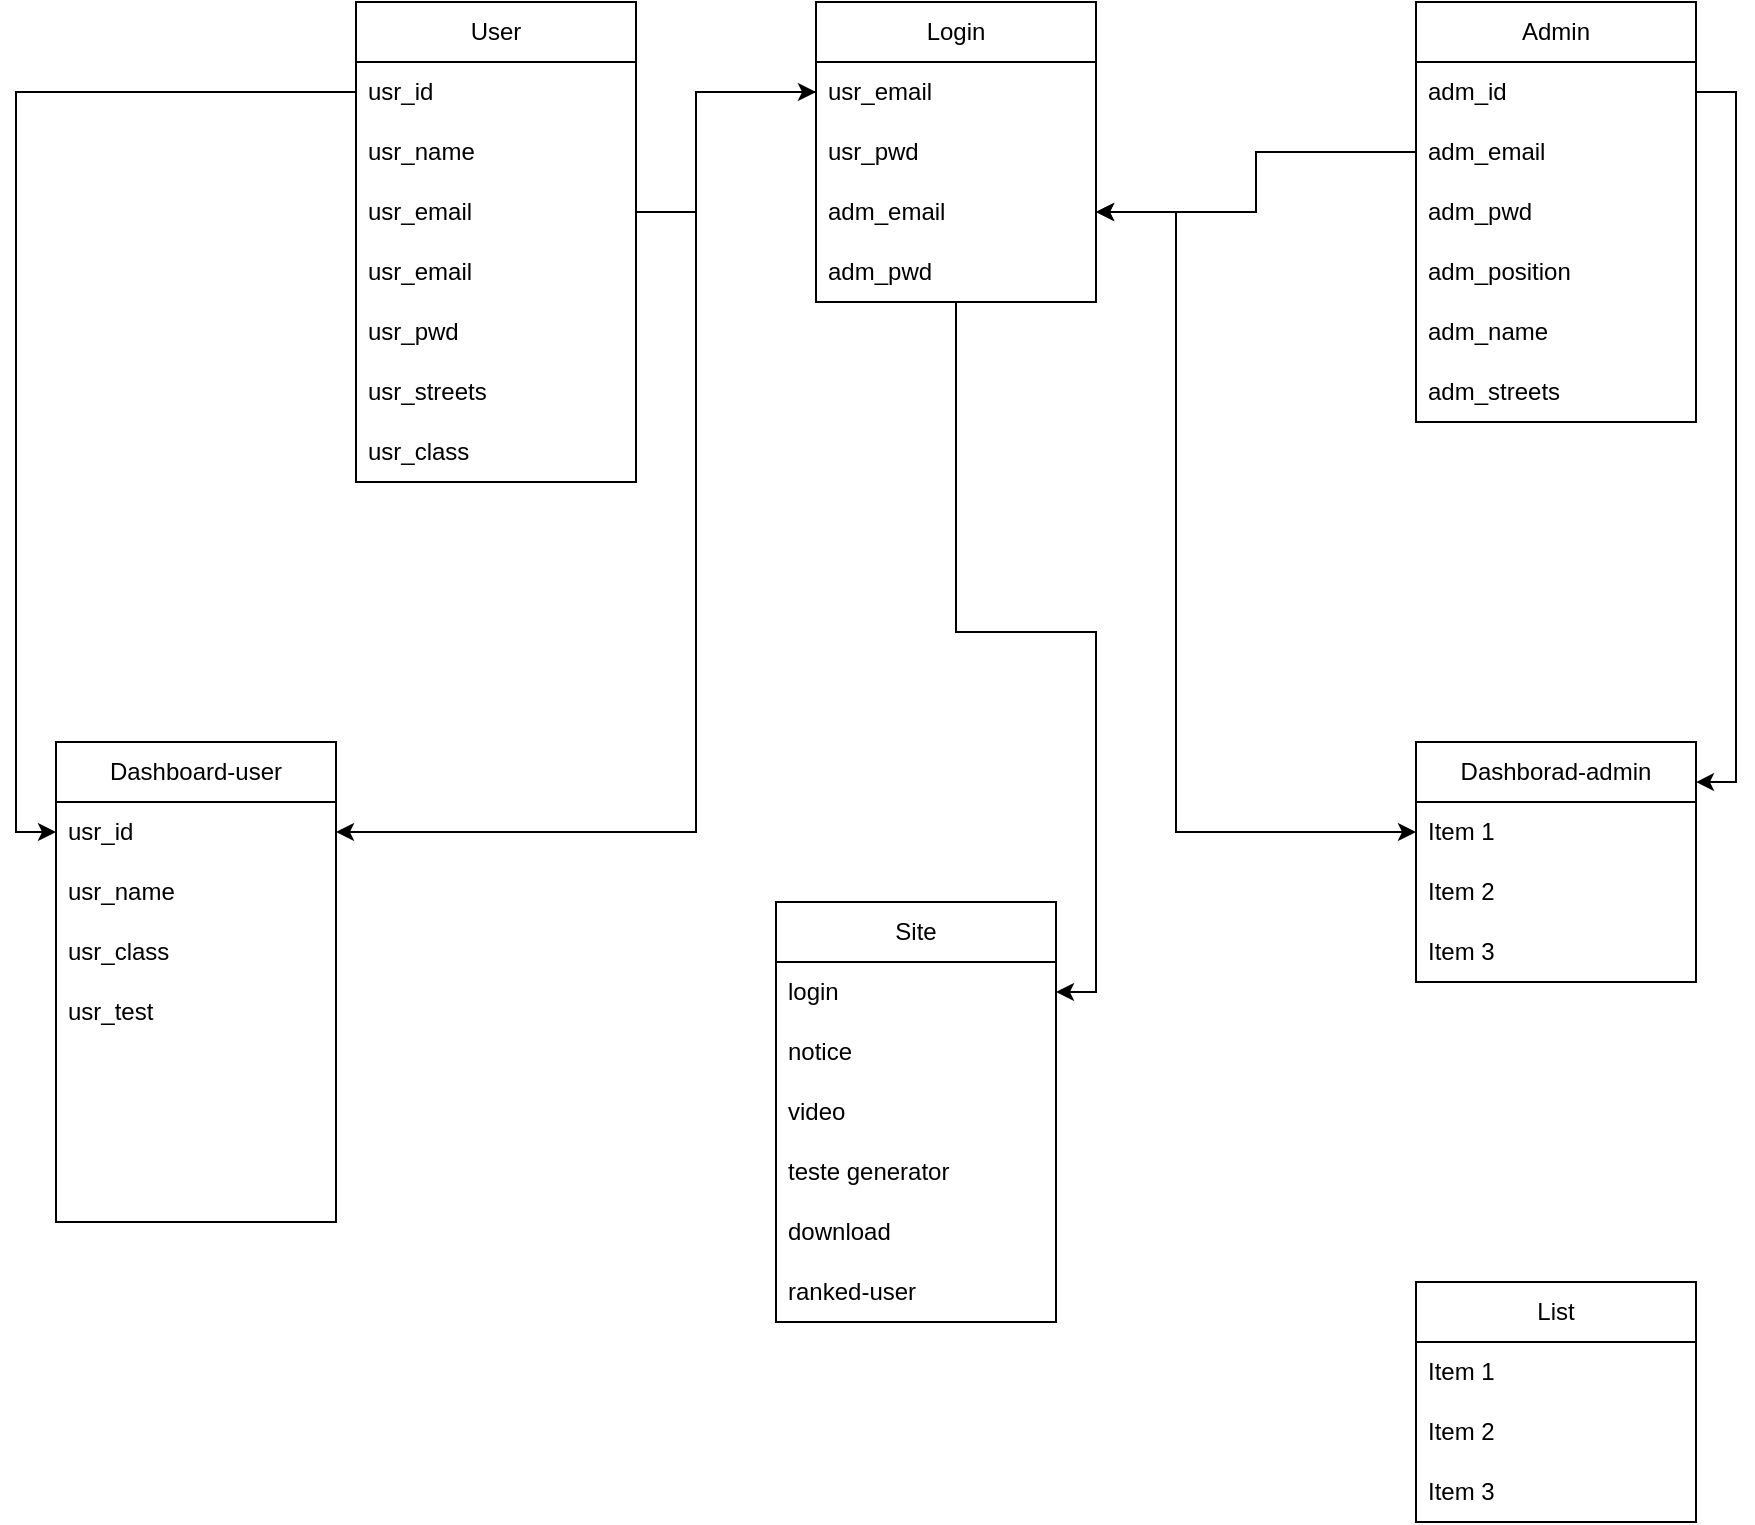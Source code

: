 <mxfile version="21.6.9" type="github">
  <diagram id="C5RBs43oDa-KdzZeNtuy" name="Page-1">
    <mxGraphModel dx="2220" dy="766" grid="1" gridSize="10" guides="1" tooltips="1" connect="1" arrows="1" fold="1" page="1" pageScale="1" pageWidth="827" pageHeight="1169" math="0" shadow="0">
      <root>
        <mxCell id="WIyWlLk6GJQsqaUBKTNV-0" />
        <mxCell id="WIyWlLk6GJQsqaUBKTNV-1" parent="WIyWlLk6GJQsqaUBKTNV-0" />
        <mxCell id="9utrqnura1f7ABesC-N5-0" value="User" style="swimlane;fontStyle=0;childLayout=stackLayout;horizontal=1;startSize=30;horizontalStack=0;resizeParent=1;resizeParentMax=0;resizeLast=0;collapsible=1;marginBottom=0;whiteSpace=wrap;html=1;" vertex="1" parent="WIyWlLk6GJQsqaUBKTNV-1">
          <mxGeometry x="-30" y="40" width="140" height="240" as="geometry" />
        </mxCell>
        <mxCell id="9utrqnura1f7ABesC-N5-1" value="usr_id" style="text;strokeColor=none;fillColor=none;align=left;verticalAlign=middle;spacingLeft=4;spacingRight=4;overflow=hidden;points=[[0,0.5],[1,0.5]];portConstraint=eastwest;rotatable=0;whiteSpace=wrap;html=1;" vertex="1" parent="9utrqnura1f7ABesC-N5-0">
          <mxGeometry y="30" width="140" height="30" as="geometry" />
        </mxCell>
        <mxCell id="9utrqnura1f7ABesC-N5-2" value="usr_name" style="text;strokeColor=none;fillColor=none;align=left;verticalAlign=middle;spacingLeft=4;spacingRight=4;overflow=hidden;points=[[0,0.5],[1,0.5]];portConstraint=eastwest;rotatable=0;whiteSpace=wrap;html=1;" vertex="1" parent="9utrqnura1f7ABesC-N5-0">
          <mxGeometry y="60" width="140" height="30" as="geometry" />
        </mxCell>
        <mxCell id="9utrqnura1f7ABesC-N5-43" value="usr_email" style="text;strokeColor=none;fillColor=none;align=left;verticalAlign=middle;spacingLeft=4;spacingRight=4;overflow=hidden;points=[[0,0.5],[1,0.5]];portConstraint=eastwest;rotatable=0;whiteSpace=wrap;html=1;" vertex="1" parent="9utrqnura1f7ABesC-N5-0">
          <mxGeometry y="90" width="140" height="30" as="geometry" />
        </mxCell>
        <mxCell id="9utrqnura1f7ABesC-N5-3" value="usr_email" style="text;strokeColor=none;fillColor=none;align=left;verticalAlign=middle;spacingLeft=4;spacingRight=4;overflow=hidden;points=[[0,0.5],[1,0.5]];portConstraint=eastwest;rotatable=0;whiteSpace=wrap;html=1;" vertex="1" parent="9utrqnura1f7ABesC-N5-0">
          <mxGeometry y="120" width="140" height="30" as="geometry" />
        </mxCell>
        <mxCell id="9utrqnura1f7ABesC-N5-17" value="usr_pwd" style="text;strokeColor=none;fillColor=none;align=left;verticalAlign=middle;spacingLeft=4;spacingRight=4;overflow=hidden;points=[[0,0.5],[1,0.5]];portConstraint=eastwest;rotatable=0;whiteSpace=wrap;html=1;" vertex="1" parent="9utrqnura1f7ABesC-N5-0">
          <mxGeometry y="150" width="140" height="30" as="geometry" />
        </mxCell>
        <mxCell id="9utrqnura1f7ABesC-N5-18" value="usr_streets" style="text;strokeColor=none;fillColor=none;align=left;verticalAlign=middle;spacingLeft=4;spacingRight=4;overflow=hidden;points=[[0,0.5],[1,0.5]];portConstraint=eastwest;rotatable=0;whiteSpace=wrap;html=1;" vertex="1" parent="9utrqnura1f7ABesC-N5-0">
          <mxGeometry y="180" width="140" height="30" as="geometry" />
        </mxCell>
        <mxCell id="9utrqnura1f7ABesC-N5-19" value="usr_class" style="text;strokeColor=none;fillColor=none;align=left;verticalAlign=middle;spacingLeft=4;spacingRight=4;overflow=hidden;points=[[0,0.5],[1,0.5]];portConstraint=eastwest;rotatable=0;whiteSpace=wrap;html=1;" vertex="1" parent="9utrqnura1f7ABesC-N5-0">
          <mxGeometry y="210" width="140" height="30" as="geometry" />
        </mxCell>
        <mxCell id="9utrqnura1f7ABesC-N5-31" style="edgeStyle=orthogonalEdgeStyle;rounded=0;orthogonalLoop=1;jettySize=auto;html=1;" edge="1" parent="WIyWlLk6GJQsqaUBKTNV-1" source="9utrqnura1f7ABesC-N5-5" target="9utrqnura1f7ABesC-N5-28">
          <mxGeometry relative="1" as="geometry" />
        </mxCell>
        <mxCell id="9utrqnura1f7ABesC-N5-5" value="Login" style="swimlane;fontStyle=0;childLayout=stackLayout;horizontal=1;startSize=30;horizontalStack=0;resizeParent=1;resizeParentMax=0;resizeLast=0;collapsible=1;marginBottom=0;whiteSpace=wrap;html=1;" vertex="1" parent="WIyWlLk6GJQsqaUBKTNV-1">
          <mxGeometry x="200" y="40" width="140" height="150" as="geometry" />
        </mxCell>
        <mxCell id="9utrqnura1f7ABesC-N5-6" value="usr_email" style="text;strokeColor=none;fillColor=none;align=left;verticalAlign=middle;spacingLeft=4;spacingRight=4;overflow=hidden;points=[[0,0.5],[1,0.5]];portConstraint=eastwest;rotatable=0;whiteSpace=wrap;html=1;" vertex="1" parent="9utrqnura1f7ABesC-N5-5">
          <mxGeometry y="30" width="140" height="30" as="geometry" />
        </mxCell>
        <mxCell id="9utrqnura1f7ABesC-N5-7" value="usr_pwd" style="text;strokeColor=none;fillColor=none;align=left;verticalAlign=middle;spacingLeft=4;spacingRight=4;overflow=hidden;points=[[0,0.5],[1,0.5]];portConstraint=eastwest;rotatable=0;whiteSpace=wrap;html=1;" vertex="1" parent="9utrqnura1f7ABesC-N5-5">
          <mxGeometry y="60" width="140" height="30" as="geometry" />
        </mxCell>
        <mxCell id="9utrqnura1f7ABesC-N5-8" value="adm_email" style="text;strokeColor=none;fillColor=none;align=left;verticalAlign=middle;spacingLeft=4;spacingRight=4;overflow=hidden;points=[[0,0.5],[1,0.5]];portConstraint=eastwest;rotatable=0;whiteSpace=wrap;html=1;" vertex="1" parent="9utrqnura1f7ABesC-N5-5">
          <mxGeometry y="90" width="140" height="30" as="geometry" />
        </mxCell>
        <mxCell id="9utrqnura1f7ABesC-N5-20" value="adm_pwd" style="text;strokeColor=none;fillColor=none;align=left;verticalAlign=middle;spacingLeft=4;spacingRight=4;overflow=hidden;points=[[0,0.5],[1,0.5]];portConstraint=eastwest;rotatable=0;whiteSpace=wrap;html=1;" vertex="1" parent="9utrqnura1f7ABesC-N5-5">
          <mxGeometry y="120" width="140" height="30" as="geometry" />
        </mxCell>
        <mxCell id="9utrqnura1f7ABesC-N5-27" value="Site" style="swimlane;fontStyle=0;childLayout=stackLayout;horizontal=1;startSize=30;horizontalStack=0;resizeParent=1;resizeParentMax=0;resizeLast=0;collapsible=1;marginBottom=0;whiteSpace=wrap;html=1;" vertex="1" parent="WIyWlLk6GJQsqaUBKTNV-1">
          <mxGeometry x="180" y="490" width="140" height="210" as="geometry" />
        </mxCell>
        <mxCell id="9utrqnura1f7ABesC-N5-28" value="login" style="text;strokeColor=none;fillColor=none;align=left;verticalAlign=middle;spacingLeft=4;spacingRight=4;overflow=hidden;points=[[0,0.5],[1,0.5]];portConstraint=eastwest;rotatable=0;whiteSpace=wrap;html=1;" vertex="1" parent="9utrqnura1f7ABesC-N5-27">
          <mxGeometry y="30" width="140" height="30" as="geometry" />
        </mxCell>
        <mxCell id="9utrqnura1f7ABesC-N5-30" value="notice" style="text;strokeColor=none;fillColor=none;align=left;verticalAlign=middle;spacingLeft=4;spacingRight=4;overflow=hidden;points=[[0,0.5],[1,0.5]];portConstraint=eastwest;rotatable=0;whiteSpace=wrap;html=1;" vertex="1" parent="9utrqnura1f7ABesC-N5-27">
          <mxGeometry y="60" width="140" height="30" as="geometry" />
        </mxCell>
        <mxCell id="9utrqnura1f7ABesC-N5-29" value="video" style="text;strokeColor=none;fillColor=none;align=left;verticalAlign=middle;spacingLeft=4;spacingRight=4;overflow=hidden;points=[[0,0.5],[1,0.5]];portConstraint=eastwest;rotatable=0;whiteSpace=wrap;html=1;" vertex="1" parent="9utrqnura1f7ABesC-N5-27">
          <mxGeometry y="90" width="140" height="30" as="geometry" />
        </mxCell>
        <mxCell id="9utrqnura1f7ABesC-N5-32" value="teste generator" style="text;strokeColor=none;fillColor=none;align=left;verticalAlign=middle;spacingLeft=4;spacingRight=4;overflow=hidden;points=[[0,0.5],[1,0.5]];portConstraint=eastwest;rotatable=0;whiteSpace=wrap;html=1;" vertex="1" parent="9utrqnura1f7ABesC-N5-27">
          <mxGeometry y="120" width="140" height="30" as="geometry" />
        </mxCell>
        <mxCell id="9utrqnura1f7ABesC-N5-33" value="download" style="text;strokeColor=none;fillColor=none;align=left;verticalAlign=middle;spacingLeft=4;spacingRight=4;overflow=hidden;points=[[0,0.5],[1,0.5]];portConstraint=eastwest;rotatable=0;whiteSpace=wrap;html=1;" vertex="1" parent="9utrqnura1f7ABesC-N5-27">
          <mxGeometry y="150" width="140" height="30" as="geometry" />
        </mxCell>
        <mxCell id="9utrqnura1f7ABesC-N5-67" value="ranked-user" style="text;strokeColor=none;fillColor=none;align=left;verticalAlign=middle;spacingLeft=4;spacingRight=4;overflow=hidden;points=[[0,0.5],[1,0.5]];portConstraint=eastwest;rotatable=0;whiteSpace=wrap;html=1;" vertex="1" parent="9utrqnura1f7ABesC-N5-27">
          <mxGeometry y="180" width="140" height="30" as="geometry" />
        </mxCell>
        <mxCell id="9utrqnura1f7ABesC-N5-34" value="Dashboard-user" style="swimlane;fontStyle=0;childLayout=stackLayout;horizontal=1;startSize=30;horizontalStack=0;resizeParent=1;resizeParentMax=0;resizeLast=0;collapsible=1;marginBottom=0;whiteSpace=wrap;html=1;" vertex="1" parent="WIyWlLk6GJQsqaUBKTNV-1">
          <mxGeometry x="-180" y="410" width="140" height="240" as="geometry" />
        </mxCell>
        <mxCell id="9utrqnura1f7ABesC-N5-35" value="usr_id" style="text;strokeColor=none;fillColor=none;align=left;verticalAlign=middle;spacingLeft=4;spacingRight=4;overflow=hidden;points=[[0,0.5],[1,0.5]];portConstraint=eastwest;rotatable=0;whiteSpace=wrap;html=1;" vertex="1" parent="9utrqnura1f7ABesC-N5-34">
          <mxGeometry y="30" width="140" height="30" as="geometry" />
        </mxCell>
        <mxCell id="9utrqnura1f7ABesC-N5-36" value="usr_name" style="text;strokeColor=none;fillColor=none;align=left;verticalAlign=middle;spacingLeft=4;spacingRight=4;overflow=hidden;points=[[0,0.5],[1,0.5]];portConstraint=eastwest;rotatable=0;whiteSpace=wrap;html=1;" vertex="1" parent="9utrqnura1f7ABesC-N5-34">
          <mxGeometry y="60" width="140" height="30" as="geometry" />
        </mxCell>
        <mxCell id="9utrqnura1f7ABesC-N5-37" value="usr_class" style="text;strokeColor=none;fillColor=none;align=left;verticalAlign=middle;spacingLeft=4;spacingRight=4;overflow=hidden;points=[[0,0.5],[1,0.5]];portConstraint=eastwest;rotatable=0;whiteSpace=wrap;html=1;" vertex="1" parent="9utrqnura1f7ABesC-N5-34">
          <mxGeometry y="90" width="140" height="30" as="geometry" />
        </mxCell>
        <mxCell id="9utrqnura1f7ABesC-N5-71" value="usr_test" style="text;strokeColor=none;fillColor=none;align=left;verticalAlign=middle;spacingLeft=4;spacingRight=4;overflow=hidden;points=[[0,0.5],[1,0.5]];portConstraint=eastwest;rotatable=0;whiteSpace=wrap;html=1;" vertex="1" parent="9utrqnura1f7ABesC-N5-34">
          <mxGeometry y="120" width="140" height="30" as="geometry" />
        </mxCell>
        <mxCell id="9utrqnura1f7ABesC-N5-70" style="text;strokeColor=none;fillColor=none;align=left;verticalAlign=middle;spacingLeft=4;spacingRight=4;overflow=hidden;points=[[0,0.5],[1,0.5]];portConstraint=eastwest;rotatable=0;whiteSpace=wrap;html=1;" vertex="1" parent="9utrqnura1f7ABesC-N5-34">
          <mxGeometry y="150" width="140" height="30" as="geometry" />
        </mxCell>
        <mxCell id="9utrqnura1f7ABesC-N5-69" style="text;strokeColor=none;fillColor=none;align=left;verticalAlign=middle;spacingLeft=4;spacingRight=4;overflow=hidden;points=[[0,0.5],[1,0.5]];portConstraint=eastwest;rotatable=0;whiteSpace=wrap;html=1;" vertex="1" parent="9utrqnura1f7ABesC-N5-34">
          <mxGeometry y="180" width="140" height="30" as="geometry" />
        </mxCell>
        <mxCell id="9utrqnura1f7ABesC-N5-68" style="text;strokeColor=none;fillColor=none;align=left;verticalAlign=middle;spacingLeft=4;spacingRight=4;overflow=hidden;points=[[0,0.5],[1,0.5]];portConstraint=eastwest;rotatable=0;whiteSpace=wrap;html=1;" vertex="1" parent="9utrqnura1f7ABesC-N5-34">
          <mxGeometry y="210" width="140" height="30" as="geometry" />
        </mxCell>
        <mxCell id="9utrqnura1f7ABesC-N5-38" value="Dashborad-admin" style="swimlane;fontStyle=0;childLayout=stackLayout;horizontal=1;startSize=30;horizontalStack=0;resizeParent=1;resizeParentMax=0;resizeLast=0;collapsible=1;marginBottom=0;whiteSpace=wrap;html=1;" vertex="1" parent="WIyWlLk6GJQsqaUBKTNV-1">
          <mxGeometry x="500" y="410" width="140" height="120" as="geometry" />
        </mxCell>
        <mxCell id="9utrqnura1f7ABesC-N5-39" value="Item 1" style="text;strokeColor=none;fillColor=none;align=left;verticalAlign=middle;spacingLeft=4;spacingRight=4;overflow=hidden;points=[[0,0.5],[1,0.5]];portConstraint=eastwest;rotatable=0;whiteSpace=wrap;html=1;" vertex="1" parent="9utrqnura1f7ABesC-N5-38">
          <mxGeometry y="30" width="140" height="30" as="geometry" />
        </mxCell>
        <mxCell id="9utrqnura1f7ABesC-N5-40" value="Item 2" style="text;strokeColor=none;fillColor=none;align=left;verticalAlign=middle;spacingLeft=4;spacingRight=4;overflow=hidden;points=[[0,0.5],[1,0.5]];portConstraint=eastwest;rotatable=0;whiteSpace=wrap;html=1;" vertex="1" parent="9utrqnura1f7ABesC-N5-38">
          <mxGeometry y="60" width="140" height="30" as="geometry" />
        </mxCell>
        <mxCell id="9utrqnura1f7ABesC-N5-41" value="Item 3" style="text;strokeColor=none;fillColor=none;align=left;verticalAlign=middle;spacingLeft=4;spacingRight=4;overflow=hidden;points=[[0,0.5],[1,0.5]];portConstraint=eastwest;rotatable=0;whiteSpace=wrap;html=1;" vertex="1" parent="9utrqnura1f7ABesC-N5-38">
          <mxGeometry y="90" width="140" height="30" as="geometry" />
        </mxCell>
        <mxCell id="9utrqnura1f7ABesC-N5-45" value="" style="endArrow=classic;startArrow=classic;html=1;rounded=0;exitX=1;exitY=0.5;exitDx=0;exitDy=0;entryX=0;entryY=0.5;entryDx=0;entryDy=0;" edge="1" parent="WIyWlLk6GJQsqaUBKTNV-1" source="9utrqnura1f7ABesC-N5-8" target="9utrqnura1f7ABesC-N5-39">
          <mxGeometry width="50" height="50" relative="1" as="geometry">
            <mxPoint x="370" y="430" as="sourcePoint" />
            <mxPoint x="610" y="60" as="targetPoint" />
            <Array as="points">
              <mxPoint x="380" y="145" />
              <mxPoint x="380" y="455" />
            </Array>
          </mxGeometry>
        </mxCell>
        <mxCell id="9utrqnura1f7ABesC-N5-47" value="List" style="swimlane;fontStyle=0;childLayout=stackLayout;horizontal=1;startSize=30;horizontalStack=0;resizeParent=1;resizeParentMax=0;resizeLast=0;collapsible=1;marginBottom=0;whiteSpace=wrap;html=1;" vertex="1" parent="WIyWlLk6GJQsqaUBKTNV-1">
          <mxGeometry x="500" y="680" width="140" height="120" as="geometry" />
        </mxCell>
        <mxCell id="9utrqnura1f7ABesC-N5-48" value="Item 1" style="text;strokeColor=none;fillColor=none;align=left;verticalAlign=middle;spacingLeft=4;spacingRight=4;overflow=hidden;points=[[0,0.5],[1,0.5]];portConstraint=eastwest;rotatable=0;whiteSpace=wrap;html=1;" vertex="1" parent="9utrqnura1f7ABesC-N5-47">
          <mxGeometry y="30" width="140" height="30" as="geometry" />
        </mxCell>
        <mxCell id="9utrqnura1f7ABesC-N5-49" value="Item 2" style="text;strokeColor=none;fillColor=none;align=left;verticalAlign=middle;spacingLeft=4;spacingRight=4;overflow=hidden;points=[[0,0.5],[1,0.5]];portConstraint=eastwest;rotatable=0;whiteSpace=wrap;html=1;" vertex="1" parent="9utrqnura1f7ABesC-N5-47">
          <mxGeometry y="60" width="140" height="30" as="geometry" />
        </mxCell>
        <mxCell id="9utrqnura1f7ABesC-N5-50" value="Item 3" style="text;strokeColor=none;fillColor=none;align=left;verticalAlign=middle;spacingLeft=4;spacingRight=4;overflow=hidden;points=[[0,0.5],[1,0.5]];portConstraint=eastwest;rotatable=0;whiteSpace=wrap;html=1;" vertex="1" parent="9utrqnura1f7ABesC-N5-47">
          <mxGeometry y="90" width="140" height="30" as="geometry" />
        </mxCell>
        <mxCell id="9utrqnura1f7ABesC-N5-51" value="Admin" style="swimlane;fontStyle=0;childLayout=stackLayout;horizontal=1;startSize=30;horizontalStack=0;resizeParent=1;resizeParentMax=0;resizeLast=0;collapsible=1;marginBottom=0;whiteSpace=wrap;html=1;" vertex="1" parent="WIyWlLk6GJQsqaUBKTNV-1">
          <mxGeometry x="500" y="40" width="140" height="210" as="geometry" />
        </mxCell>
        <mxCell id="9utrqnura1f7ABesC-N5-60" value="adm_id" style="text;strokeColor=none;fillColor=none;align=left;verticalAlign=middle;spacingLeft=4;spacingRight=4;overflow=hidden;points=[[0,0.5],[1,0.5]];portConstraint=eastwest;rotatable=0;whiteSpace=wrap;html=1;" vertex="1" parent="9utrqnura1f7ABesC-N5-51">
          <mxGeometry y="30" width="140" height="30" as="geometry" />
        </mxCell>
        <mxCell id="9utrqnura1f7ABesC-N5-52" value="adm_email" style="text;strokeColor=none;fillColor=none;align=left;verticalAlign=middle;spacingLeft=4;spacingRight=4;overflow=hidden;points=[[0,0.5],[1,0.5]];portConstraint=eastwest;rotatable=0;whiteSpace=wrap;html=1;" vertex="1" parent="9utrqnura1f7ABesC-N5-51">
          <mxGeometry y="60" width="140" height="30" as="geometry" />
        </mxCell>
        <mxCell id="9utrqnura1f7ABesC-N5-53" value="adm_pwd" style="text;strokeColor=none;fillColor=none;align=left;verticalAlign=middle;spacingLeft=4;spacingRight=4;overflow=hidden;points=[[0,0.5],[1,0.5]];portConstraint=eastwest;rotatable=0;whiteSpace=wrap;html=1;" vertex="1" parent="9utrqnura1f7ABesC-N5-51">
          <mxGeometry y="90" width="140" height="30" as="geometry" />
        </mxCell>
        <mxCell id="9utrqnura1f7ABesC-N5-54" value="adm_position" style="text;strokeColor=none;fillColor=none;align=left;verticalAlign=middle;spacingLeft=4;spacingRight=4;overflow=hidden;points=[[0,0.5],[1,0.5]];portConstraint=eastwest;rotatable=0;whiteSpace=wrap;html=1;" vertex="1" parent="9utrqnura1f7ABesC-N5-51">
          <mxGeometry y="120" width="140" height="30" as="geometry" />
        </mxCell>
        <mxCell id="9utrqnura1f7ABesC-N5-55" value="adm_name" style="text;strokeColor=none;fillColor=none;align=left;verticalAlign=middle;spacingLeft=4;spacingRight=4;overflow=hidden;points=[[0,0.5],[1,0.5]];portConstraint=eastwest;rotatable=0;whiteSpace=wrap;html=1;" vertex="1" parent="9utrqnura1f7ABesC-N5-51">
          <mxGeometry y="150" width="140" height="30" as="geometry" />
        </mxCell>
        <mxCell id="9utrqnura1f7ABesC-N5-56" value="adm_streets" style="text;strokeColor=none;fillColor=none;align=left;verticalAlign=middle;spacingLeft=4;spacingRight=4;overflow=hidden;points=[[0,0.5],[1,0.5]];portConstraint=eastwest;rotatable=0;whiteSpace=wrap;html=1;" vertex="1" parent="9utrqnura1f7ABesC-N5-51">
          <mxGeometry y="180" width="140" height="30" as="geometry" />
        </mxCell>
        <mxCell id="9utrqnura1f7ABesC-N5-61" style="edgeStyle=orthogonalEdgeStyle;rounded=0;orthogonalLoop=1;jettySize=auto;html=1;exitX=0;exitY=0.5;exitDx=0;exitDy=0;entryX=1;entryY=0.5;entryDx=0;entryDy=0;" edge="1" parent="WIyWlLk6GJQsqaUBKTNV-1" source="9utrqnura1f7ABesC-N5-52" target="9utrqnura1f7ABesC-N5-8">
          <mxGeometry relative="1" as="geometry" />
        </mxCell>
        <mxCell id="9utrqnura1f7ABesC-N5-62" style="edgeStyle=orthogonalEdgeStyle;rounded=0;orthogonalLoop=1;jettySize=auto;html=1;exitX=1;exitY=0.5;exitDx=0;exitDy=0;entryX=1;entryY=0.167;entryDx=0;entryDy=0;entryPerimeter=0;" edge="1" parent="WIyWlLk6GJQsqaUBKTNV-1" source="9utrqnura1f7ABesC-N5-60" target="9utrqnura1f7ABesC-N5-38">
          <mxGeometry relative="1" as="geometry" />
        </mxCell>
        <mxCell id="9utrqnura1f7ABesC-N5-63" style="edgeStyle=orthogonalEdgeStyle;rounded=0;orthogonalLoop=1;jettySize=auto;html=1;entryX=0;entryY=0.5;entryDx=0;entryDy=0;" edge="1" parent="WIyWlLk6GJQsqaUBKTNV-1" source="9utrqnura1f7ABesC-N5-1" target="9utrqnura1f7ABesC-N5-35">
          <mxGeometry relative="1" as="geometry" />
        </mxCell>
        <mxCell id="9utrqnura1f7ABesC-N5-65" style="edgeStyle=orthogonalEdgeStyle;rounded=0;orthogonalLoop=1;jettySize=auto;html=1;exitX=0;exitY=0.5;exitDx=0;exitDy=0;entryX=1;entryY=0.5;entryDx=0;entryDy=0;" edge="1" parent="WIyWlLk6GJQsqaUBKTNV-1" source="9utrqnura1f7ABesC-N5-6" target="9utrqnura1f7ABesC-N5-35">
          <mxGeometry relative="1" as="geometry">
            <Array as="points">
              <mxPoint x="140" y="85" />
              <mxPoint x="140" y="455" />
            </Array>
          </mxGeometry>
        </mxCell>
        <mxCell id="9utrqnura1f7ABesC-N5-66" style="edgeStyle=orthogonalEdgeStyle;rounded=0;orthogonalLoop=1;jettySize=auto;html=1;entryX=0;entryY=0.5;entryDx=0;entryDy=0;" edge="1" parent="WIyWlLk6GJQsqaUBKTNV-1" source="9utrqnura1f7ABesC-N5-43" target="9utrqnura1f7ABesC-N5-6">
          <mxGeometry relative="1" as="geometry">
            <Array as="points">
              <mxPoint x="140" y="145" />
              <mxPoint x="140" y="85" />
            </Array>
          </mxGeometry>
        </mxCell>
      </root>
    </mxGraphModel>
  </diagram>
</mxfile>
